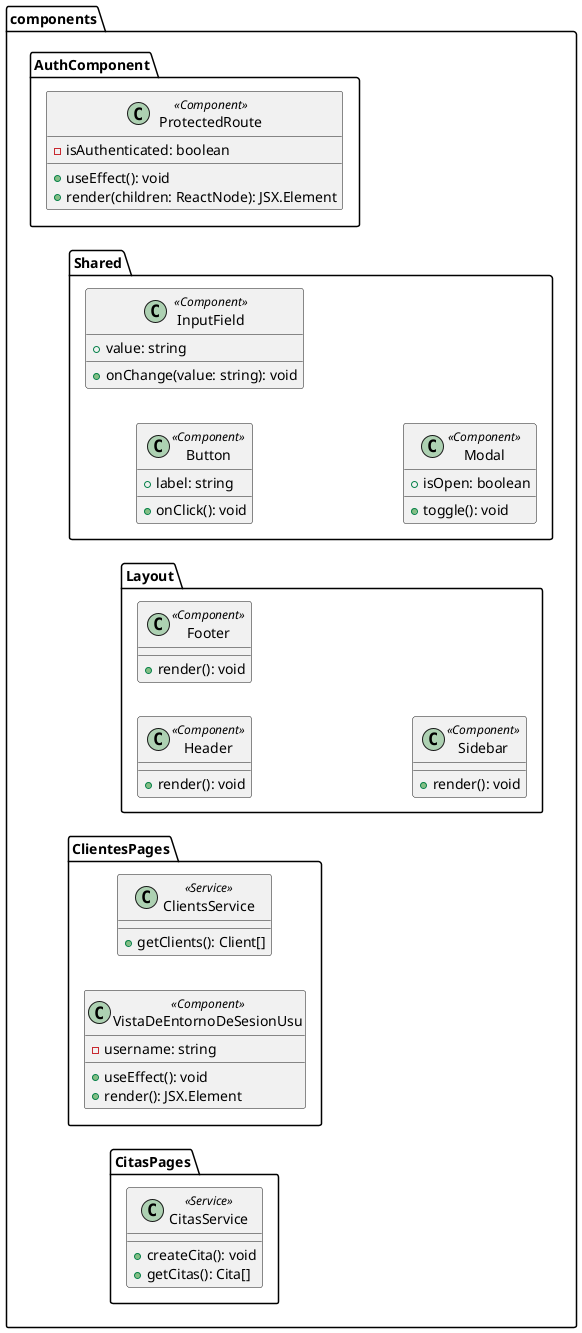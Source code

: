 @startuml
left to right direction

package "components" {
    package "AuthComponent" {
        class "ProtectedRoute" <<Component>> {
            -isAuthenticated: boolean
            +useEffect(): void
            +render(children: ReactNode): JSX.Element
        }
    }

    package "Shared" {
        class "Button" <<Component>> {
            +label: string
            +onClick(): void
        }
        class "InputField" <<Component>> {
            +value: string
            +onChange(value: string): void
        }
        class "Modal" <<Component>> {
            +isOpen: boolean
            +toggle(): void
        }
    }

    package "Layout" {
        class "Header" <<Component>> {
            +render(): void
        }
        class "Footer" <<Component>> {
            +render(): void
        }
        class "Sidebar" <<Component>> {
            +render(): void
        }
    }

    package "ClientesPages" {
        class "ClientsService" <<Service>> {
            +getClients(): Client[]
        }
        class "VistaDeEntornoDeSesionUsu" <<Component>> {
            -username: string
            +useEffect(): void
            +render(): JSX.Element
        }
    }

    package "CitasPages" {
        class "CitasService" <<Service>> {
            +createCita(): void
            +getCitas(): Cita[]
        }
    }
}
@enduml